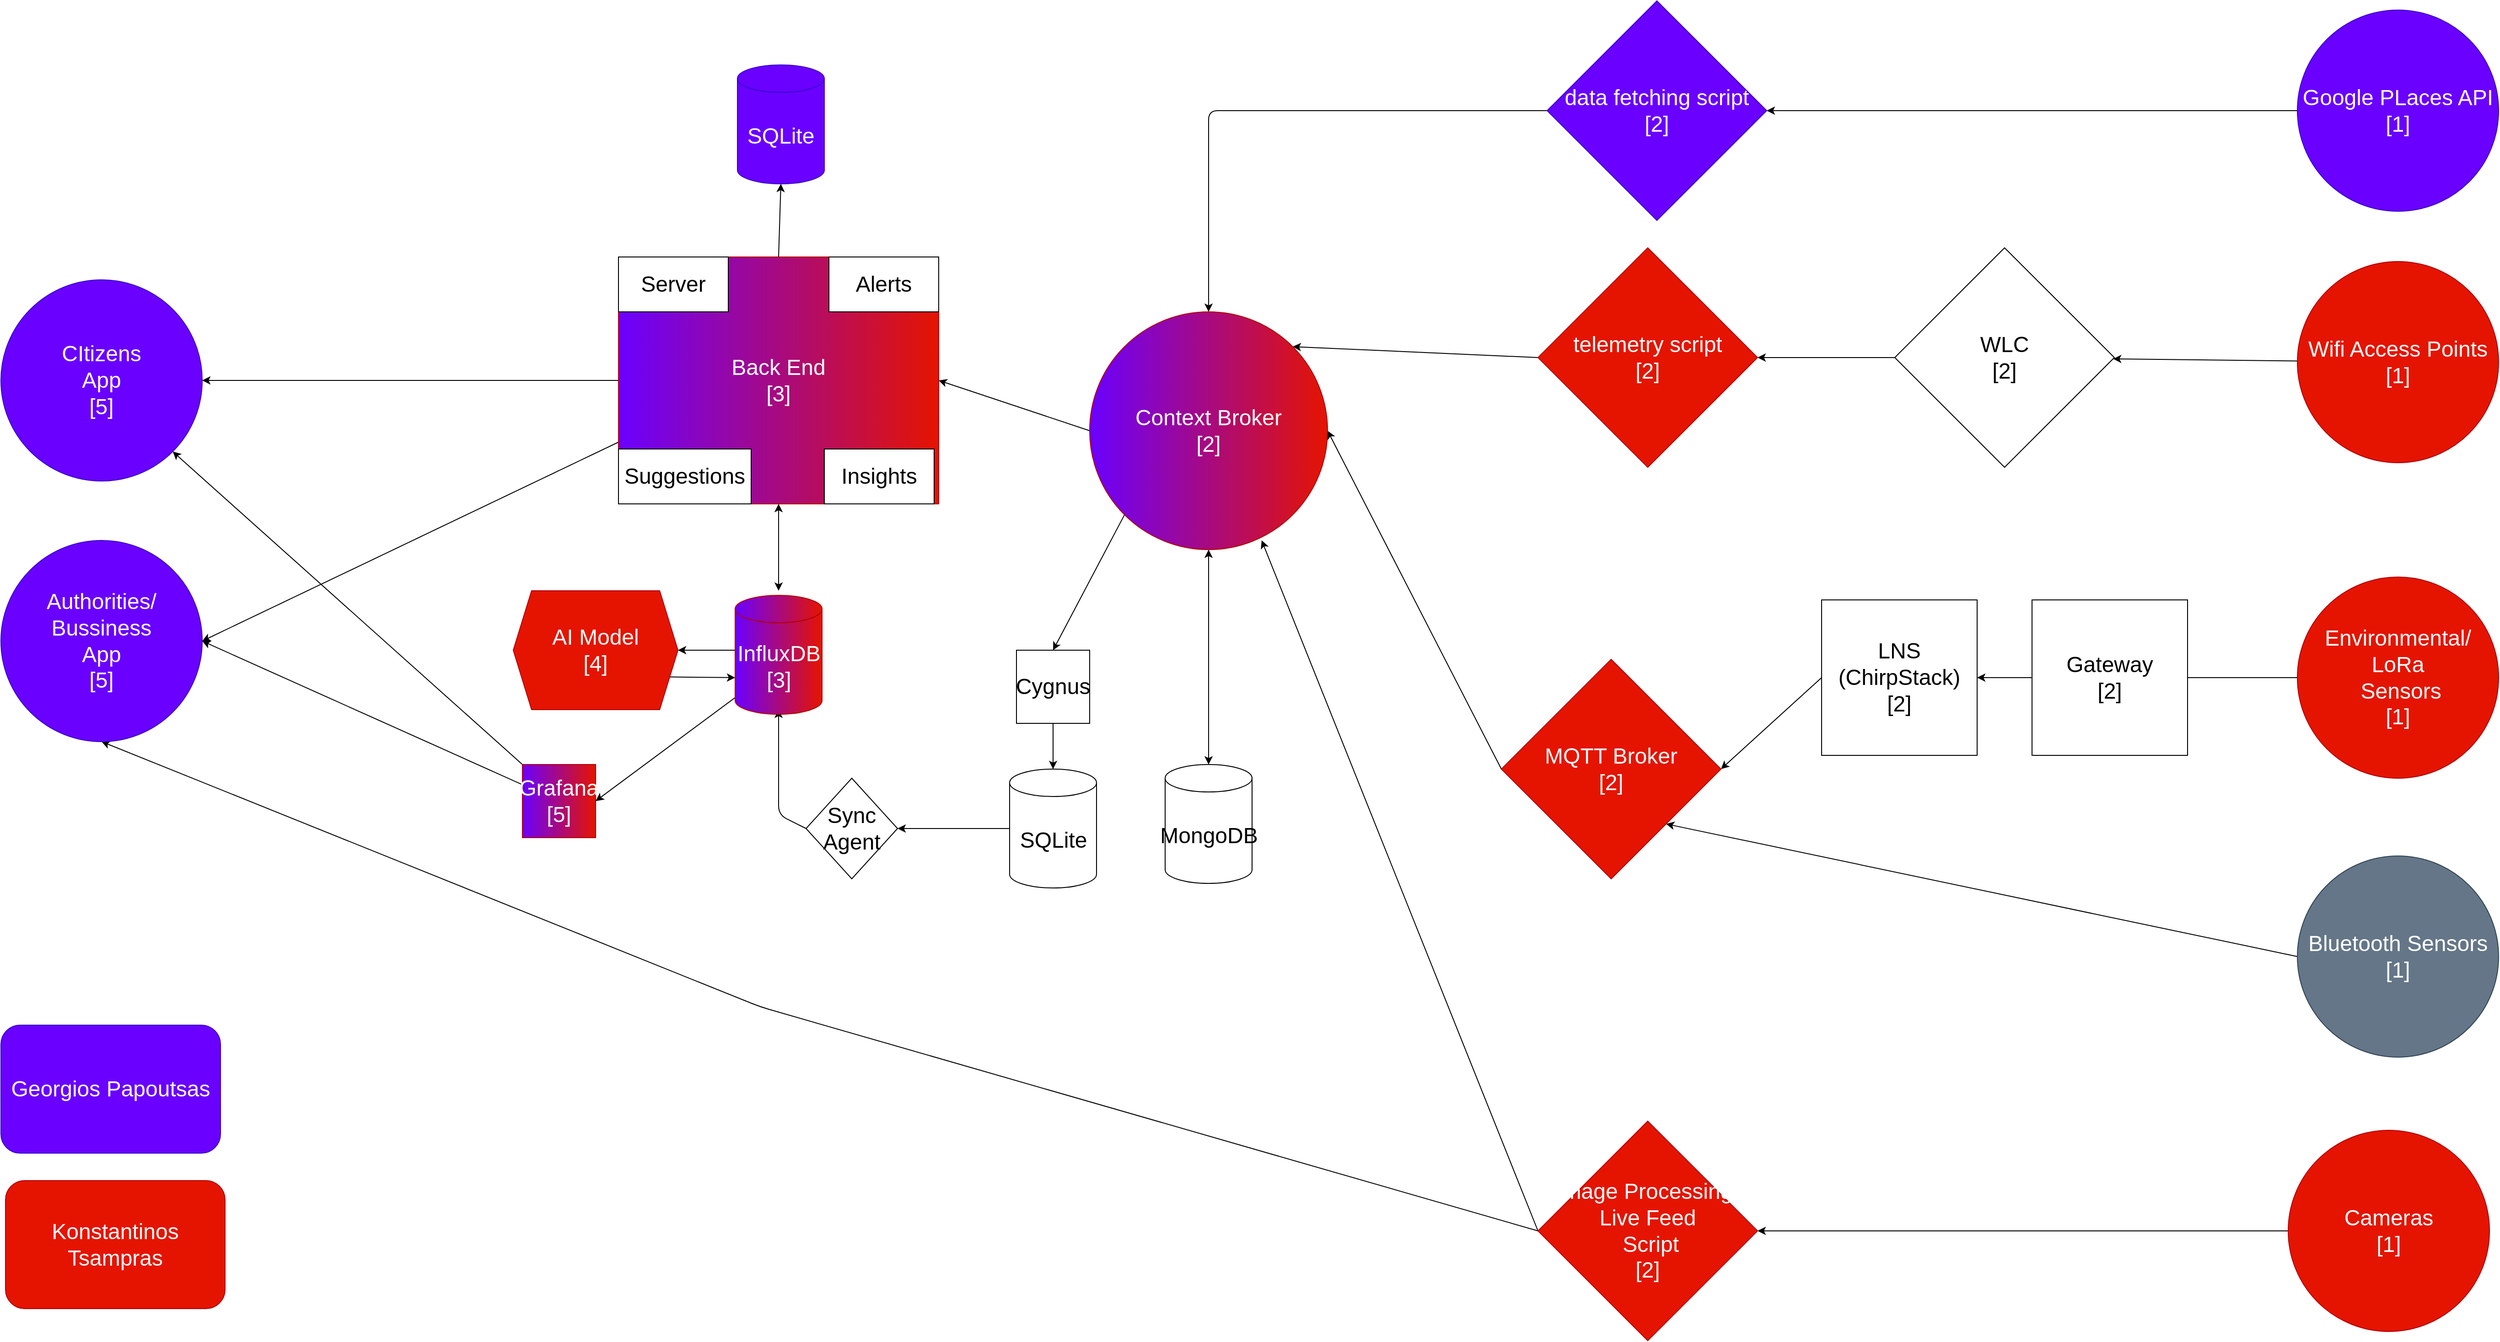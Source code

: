 <mxfile>
    <diagram id="AVJDm6md6waOalohnpmS" name="Page-1">
        <mxGraphModel dx="2310" dy="1298" grid="1" gridSize="10" guides="1" tooltips="1" connect="1" arrows="1" fold="1" page="1" pageScale="1" pageWidth="10000" pageHeight="10000" math="0" shadow="0">
            <root>
                <mxCell id="0"/>
                <mxCell id="1" parent="0"/>
                <mxCell id="472" style="edgeStyle=none;html=1;exitX=0;exitY=0.5;exitDx=0;exitDy=0;entryX=1;entryY=0.5;entryDx=0;entryDy=0;startArrow=none;startFill=0;" parent="1" source="3" target="430" edge="1">
                    <mxGeometry relative="1" as="geometry"/>
                </mxCell>
                <mxCell id="3" value="&lt;font style=&quot;font-size: 24px;&quot;&gt;Google PLaces API&lt;br&gt;[1]&lt;br&gt;&lt;/font&gt;" style="ellipse;whiteSpace=wrap;html=1;fillColor=#6a00ff;fontColor=#ffffff;strokeColor=#3700CC;" parent="1" vertex="1">
                    <mxGeometry x="2830" y="90" width="220" height="220" as="geometry"/>
                </mxCell>
                <mxCell id="507" style="edgeStyle=none;html=1;fontSize=24;" parent="1" source="4" target="503" edge="1">
                    <mxGeometry relative="1" as="geometry"/>
                </mxCell>
                <mxCell id="4" value="&lt;font style=&quot;font-size: 24px;&quot;&gt;Wifi Access Points&lt;br&gt;[1]&lt;br&gt;&lt;/font&gt;" style="ellipse;whiteSpace=wrap;html=1;fillColor=#e51400;fontColor=#ffffff;strokeColor=#B20000;" parent="1" vertex="1">
                    <mxGeometry x="2830" y="365" width="220" height="220" as="geometry"/>
                </mxCell>
                <mxCell id="442" style="edgeStyle=none;html=1;exitX=0;exitY=0.5;exitDx=0;exitDy=0;entryX=1;entryY=0.5;entryDx=0;entryDy=0;" parent="1" source="5" target="437" edge="1">
                    <mxGeometry relative="1" as="geometry">
                        <Array as="points">
                            <mxPoint x="2680" y="820"/>
                        </Array>
                        <mxPoint x="2500" y="880" as="sourcePoint"/>
                    </mxGeometry>
                </mxCell>
                <mxCell id="5" value="&lt;font style=&quot;font-size: 24px;&quot;&gt;Environmental/&lt;br&gt;LoRa&lt;br&gt;&amp;nbsp;Sensors&lt;br&gt;[1]&lt;br&gt;&lt;/font&gt;" style="ellipse;whiteSpace=wrap;html=1;fillColor=#e51400;fontColor=#ffffff;strokeColor=#B20000;" parent="1" vertex="1">
                    <mxGeometry x="2830" y="710" width="220" height="220" as="geometry"/>
                </mxCell>
                <mxCell id="440" style="edgeStyle=none;html=1;exitX=0;exitY=0.5;exitDx=0;exitDy=0;entryX=1;entryY=1;entryDx=0;entryDy=0;" parent="1" source="6" target="434" edge="1">
                    <mxGeometry relative="1" as="geometry">
                        <mxPoint x="2250" y="1140" as="targetPoint"/>
                    </mxGeometry>
                </mxCell>
                <mxCell id="6" value="&lt;font style=&quot;font-size: 24px;&quot;&gt;Bluetooth Sensors&lt;br&gt;[1]&lt;br&gt;&lt;/font&gt;" style="ellipse;whiteSpace=wrap;html=1;fillColor=#647687;fontColor=#ffffff;strokeColor=#314354;" parent="1" vertex="1">
                    <mxGeometry x="2830" y="1015" width="220" height="220" as="geometry"/>
                </mxCell>
                <mxCell id="444" style="edgeStyle=none;html=1;exitX=0;exitY=0.5;exitDx=0;exitDy=0;entryX=1;entryY=0.5;entryDx=0;entryDy=0;" parent="1" source="7" target="509" edge="1">
                    <mxGeometry relative="1" as="geometry">
                        <mxPoint x="2250" y="1360" as="targetPoint"/>
                    </mxGeometry>
                </mxCell>
                <mxCell id="7" value="&lt;font style=&quot;font-size: 24px;&quot;&gt;Cameras&lt;br&gt;[1]&lt;br&gt;&lt;/font&gt;" style="ellipse;whiteSpace=wrap;html=1;fillColor=#e51400;fontColor=#ffffff;strokeColor=#B20000;" parent="1" vertex="1">
                    <mxGeometry x="2820" y="1315" width="220" height="220" as="geometry"/>
                </mxCell>
                <mxCell id="429" value="&lt;font style=&quot;font-size: 24px;&quot;&gt;CItizens&lt;br&gt;App&lt;br&gt;[5]&lt;br&gt;&lt;/font&gt;" style="ellipse;whiteSpace=wrap;html=1;fillColor=#6a00ff;fontColor=#ffffff;strokeColor=#3700CC;" parent="1" vertex="1">
                    <mxGeometry x="320" y="385" width="220" height="220" as="geometry"/>
                </mxCell>
                <mxCell id="451" style="edgeStyle=none;html=1;exitX=0;exitY=0.5;exitDx=0;exitDy=0;entryX=0.5;entryY=0;entryDx=0;entryDy=0;startArrow=none;startFill=0;" parent="1" source="430" target="447" edge="1">
                    <mxGeometry relative="1" as="geometry">
                        <mxPoint x="2130.0" y="200" as="sourcePoint"/>
                        <Array as="points">
                            <mxPoint x="1640" y="200"/>
                        </Array>
                    </mxGeometry>
                </mxCell>
                <mxCell id="430" value="&lt;font style=&quot;font-size: 24px;&quot;&gt;data fetching script&lt;br&gt;[2]&lt;br&gt;&lt;/font&gt;" style="rhombus;whiteSpace=wrap;html=1;fillColor=#6a00ff;fontColor=#ffffff;strokeColor=#3700CC;" parent="1" vertex="1">
                    <mxGeometry x="2010" y="80" width="240" height="240" as="geometry"/>
                </mxCell>
                <mxCell id="452" style="edgeStyle=none;html=1;exitX=0;exitY=0.5;exitDx=0;exitDy=0;entryX=1;entryY=0;entryDx=0;entryDy=0;startArrow=none;startFill=0;" parent="1" source="502" target="447" edge="1">
                    <mxGeometry relative="1" as="geometry"/>
                </mxCell>
                <mxCell id="436" style="edgeStyle=none;html=1;exitX=0;exitY=0.5;exitDx=0;exitDy=0;entryX=1;entryY=0.5;entryDx=0;entryDy=0;" parent="1" source="503" target="502" edge="1">
                    <mxGeometry relative="1" as="geometry">
                        <mxPoint x="2360" y="470" as="sourcePoint"/>
                        <mxPoint x="2260" y="470" as="targetPoint"/>
                    </mxGeometry>
                </mxCell>
                <mxCell id="453" style="edgeStyle=none;html=1;exitX=0;exitY=0.5;exitDx=0;exitDy=0;entryX=1;entryY=0.5;entryDx=0;entryDy=0;startArrow=none;startFill=0;" parent="1" source="434" target="447" edge="1">
                    <mxGeometry relative="1" as="geometry">
                        <Array as="points"/>
                    </mxGeometry>
                </mxCell>
                <mxCell id="434" value="&lt;font style=&quot;font-size: 24px;&quot;&gt;MQTT Broker&lt;br&gt;[2]&lt;br&gt;&lt;/font&gt;" style="rhombus;whiteSpace=wrap;html=1;fillColor=#e51400;fontColor=#ffffff;strokeColor=#B20000;" parent="1" vertex="1">
                    <mxGeometry x="1960" y="800" width="240" height="240" as="geometry"/>
                </mxCell>
                <mxCell id="512" style="edgeStyle=none;html=1;exitX=0;exitY=0.5;exitDx=0;exitDy=0;fontSize=24;" parent="1" source="437" target="510" edge="1">
                    <mxGeometry relative="1" as="geometry"/>
                </mxCell>
                <mxCell id="437" value="&lt;font style=&quot;font-size: 24px;&quot;&gt;Gateway&lt;br&gt;[2]&lt;br&gt;&lt;/font&gt;" style="whiteSpace=wrap;html=1;aspect=fixed;" parent="1" vertex="1">
                    <mxGeometry x="2540" y="735" width="170" height="170" as="geometry"/>
                </mxCell>
                <mxCell id="455" style="edgeStyle=none;html=1;entryX=0.723;entryY=0.961;entryDx=0;entryDy=0;entryPerimeter=0;startArrow=none;startFill=0;exitX=0;exitY=0.5;exitDx=0;exitDy=0;" parent="1" source="509" target="447" edge="1">
                    <mxGeometry relative="1" as="geometry">
                        <mxPoint x="2690" y="1530" as="sourcePoint"/>
                    </mxGeometry>
                </mxCell>
                <mxCell id="450" style="edgeStyle=none;html=1;exitX=0.5;exitY=1;exitDx=0;exitDy=0;startArrow=classic;startFill=1;entryX=0.5;entryY=0;entryDx=0;entryDy=0;entryPerimeter=0;" parent="1" source="447" target="501" edge="1">
                    <mxGeometry relative="1" as="geometry">
                        <mxPoint x="1640" y="930" as="targetPoint"/>
                    </mxGeometry>
                </mxCell>
                <mxCell id="459" style="edgeStyle=none;html=1;exitX=0;exitY=1;exitDx=0;exitDy=0;entryX=0.5;entryY=0;entryDx=0;entryDy=0;startArrow=none;startFill=0;" parent="1" source="447" target="456" edge="1">
                    <mxGeometry relative="1" as="geometry"/>
                </mxCell>
                <mxCell id="465" style="edgeStyle=none;html=1;exitX=0;exitY=0.5;exitDx=0;exitDy=0;entryX=1;entryY=0.5;entryDx=0;entryDy=0;startArrow=none;startFill=0;" parent="1" source="447" target="496" edge="1">
                    <mxGeometry relative="1" as="geometry">
                        <mxPoint x="1355" y="440" as="targetPoint"/>
                    </mxGeometry>
                </mxCell>
                <mxCell id="447" value="&lt;font style=&quot;font-size: 24px;&quot;&gt;Context Broker&lt;br&gt;[2]&lt;br&gt;&lt;/font&gt;" style="ellipse;whiteSpace=wrap;html=1;aspect=fixed;fillColor=#e51400;fontColor=#ffffff;strokeColor=#B20000;gradientDirection=west;gradientColor=#6A00FF;" parent="1" vertex="1">
                    <mxGeometry x="1510" y="420" width="260" height="260" as="geometry"/>
                </mxCell>
                <mxCell id="458" style="edgeStyle=none;html=1;exitX=0.5;exitY=1;exitDx=0;exitDy=0;entryX=0.5;entryY=0;entryDx=0;entryDy=0;entryPerimeter=0;startArrow=none;startFill=0;" parent="1" source="456" target="500" edge="1">
                    <mxGeometry relative="1" as="geometry">
                        <mxPoint x="1480" y="930" as="targetPoint"/>
                    </mxGeometry>
                </mxCell>
                <mxCell id="456" value="&lt;font style=&quot;font-size: 24px;&quot;&gt;Cygnus&lt;/font&gt;" style="whiteSpace=wrap;html=1;aspect=fixed;" parent="1" vertex="1">
                    <mxGeometry x="1430" y="790" width="80" height="80" as="geometry"/>
                </mxCell>
                <mxCell id="462" style="edgeStyle=none;html=1;exitX=0;exitY=0.5;exitDx=0;exitDy=0;exitPerimeter=0;startArrow=none;startFill=0;entryX=1;entryY=0.5;entryDx=0;entryDy=0;" parent="1" source="500" target="461" edge="1">
                    <mxGeometry relative="1" as="geometry">
                        <mxPoint x="1340" y="970" as="targetPoint"/>
                        <mxPoint x="1440" y="995" as="sourcePoint"/>
                    </mxGeometry>
                </mxCell>
                <mxCell id="480" style="edgeStyle=none;html=1;exitX=0;exitY=1;exitDx=0;exitDy=-15;exitPerimeter=0;entryX=1;entryY=0.5;entryDx=0;entryDy=0;startArrow=none;startFill=0;endArrow=classic;endFill=1;" parent="1" target="479" edge="1">
                    <mxGeometry relative="1" as="geometry">
                        <mxPoint x="1125" y="840" as="sourcePoint"/>
                    </mxGeometry>
                </mxCell>
                <mxCell id="463" style="edgeStyle=none;html=1;exitX=0;exitY=0.5;exitDx=0;exitDy=0;entryX=0.5;entryY=1;entryDx=0;entryDy=0;entryPerimeter=0;startArrow=none;startFill=0;" parent="1" source="461" edge="1">
                    <mxGeometry relative="1" as="geometry">
                        <Array as="points">
                            <mxPoint x="1170" y="970"/>
                        </Array>
                        <mxPoint x="1170" y="855" as="targetPoint"/>
                    </mxGeometry>
                </mxCell>
                <mxCell id="461" value="&lt;font style=&quot;font-size: 24px;&quot;&gt;Sync Agent&lt;/font&gt;" style="rhombus;whiteSpace=wrap;html=1;" parent="1" vertex="1">
                    <mxGeometry x="1200" y="930" width="100" height="110" as="geometry"/>
                </mxCell>
                <mxCell id="468" style="edgeStyle=none;html=1;exitX=0.5;exitY=1;exitDx=0;exitDy=0;entryX=0.5;entryY=0;entryDx=0;entryDy=0;entryPerimeter=0;startArrow=classic;startFill=1;" parent="1" source="496" edge="1">
                    <mxGeometry relative="1" as="geometry">
                        <mxPoint x="1170" y="580" as="sourcePoint"/>
                        <mxPoint x="1170" y="725" as="targetPoint"/>
                    </mxGeometry>
                </mxCell>
                <mxCell id="470" style="edgeStyle=none;html=1;exitX=0;exitY=0.5;exitDx=0;exitDy=0;entryX=1;entryY=0.5;entryDx=0;entryDy=0;startArrow=none;startFill=0;" parent="1" source="496" target="429" edge="1">
                    <mxGeometry relative="1" as="geometry">
                        <mxPoint x="985" y="440" as="sourcePoint"/>
                    </mxGeometry>
                </mxCell>
                <mxCell id="476" style="edgeStyle=none;html=1;exitX=0;exitY=0.75;exitDx=0;exitDy=0;entryX=1;entryY=0.5;entryDx=0;entryDy=0;startArrow=none;startFill=0;" parent="1" source="496" target="471" edge="1">
                    <mxGeometry relative="1" as="geometry">
                        <mxPoint x="994.487" y="506.41" as="sourcePoint"/>
                    </mxGeometry>
                </mxCell>
                <mxCell id="478" style="edgeStyle=none;html=1;exitX=0.5;exitY=0;exitDx=0;exitDy=0;entryX=0.5;entryY=1;entryDx=0;entryDy=0;entryPerimeter=0;startArrow=none;startFill=0;" parent="1" source="496" target="477" edge="1">
                    <mxGeometry relative="1" as="geometry">
                        <mxPoint x="1170" y="300" as="sourcePoint"/>
                    </mxGeometry>
                </mxCell>
                <mxCell id="467" style="edgeStyle=none;html=1;exitX=1;exitY=0.5;exitDx=0;exitDy=0;entryX=0;entryY=0.5;entryDx=0;entryDy=0;entryPerimeter=0;startArrow=classic;startFill=1;endArrow=none;endFill=0;" parent="1" source="466" edge="1">
                    <mxGeometry relative="1" as="geometry">
                        <Array as="points"/>
                        <mxPoint x="1125" y="790" as="targetPoint"/>
                    </mxGeometry>
                </mxCell>
                <mxCell id="513" style="edgeStyle=none;html=1;exitX=1;exitY=0.75;exitDx=0;exitDy=0;entryX=0;entryY=0;entryDx=0;entryDy=90;entryPerimeter=0;" parent="1" source="466" target="499" edge="1">
                    <mxGeometry relative="1" as="geometry"/>
                </mxCell>
                <mxCell id="466" value="&lt;font style=&quot;font-size: 24px;&quot;&gt;AI Model&lt;br&gt;[4]&lt;br&gt;&lt;/font&gt;" style="shape=hexagon;perimeter=hexagonPerimeter2;whiteSpace=wrap;html=1;fixedSize=1;fillColor=#e51400;fontColor=#ffffff;strokeColor=#B20000;" parent="1" vertex="1">
                    <mxGeometry x="880" y="725" width="180" height="130" as="geometry"/>
                </mxCell>
                <mxCell id="483" style="edgeStyle=none;html=1;exitX=0.5;exitY=1;exitDx=0;exitDy=0;fontSize=24;startArrow=classic;startFill=1;endArrow=none;endFill=0;entryX=0;entryY=0.5;entryDx=0;entryDy=0;" parent="1" source="471" target="509" edge="1">
                    <mxGeometry relative="1" as="geometry">
                        <mxPoint x="2610" y="1360" as="targetPoint"/>
                        <Array as="points">
                            <mxPoint x="1150" y="1180"/>
                        </Array>
                    </mxGeometry>
                </mxCell>
                <mxCell id="471" value="&lt;font style=&quot;font-size: 24px;&quot;&gt;Authorities/&lt;br&gt;Bussiness&lt;br&gt;App&lt;br&gt;[5]&lt;br&gt;&lt;/font&gt;" style="ellipse;whiteSpace=wrap;html=1;fillColor=#6a00ff;fontColor=#ffffff;strokeColor=#3700CC;" parent="1" vertex="1">
                    <mxGeometry x="320" y="670" width="220" height="220" as="geometry"/>
                </mxCell>
                <mxCell id="477" value="&lt;font style=&quot;font-size: 24px;&quot;&gt;SQLite&lt;/font&gt;" style="shape=cylinder3;whiteSpace=wrap;html=1;boundedLbl=1;backgroundOutline=1;size=15;fillColor=#6a00ff;fontColor=#ffffff;strokeColor=#3700CC;" parent="1" vertex="1">
                    <mxGeometry x="1125" y="150" width="95" height="130" as="geometry"/>
                </mxCell>
                <mxCell id="481" style="edgeStyle=none;html=1;entryX=1;entryY=0.5;entryDx=0;entryDy=0;startArrow=none;startFill=0;endArrow=classic;endFill=1;" parent="1" source="479" target="471" edge="1">
                    <mxGeometry relative="1" as="geometry"/>
                </mxCell>
                <mxCell id="482" style="edgeStyle=none;html=1;exitX=0;exitY=0;exitDx=0;exitDy=0;entryX=1;entryY=1;entryDx=0;entryDy=0;startArrow=none;startFill=0;endArrow=classic;endFill=1;" parent="1" source="479" target="429" edge="1">
                    <mxGeometry relative="1" as="geometry"/>
                </mxCell>
                <mxCell id="479" value="&lt;font style=&quot;font-size: 24px;&quot;&gt;Grafana&lt;br&gt;[5]&lt;br&gt;&lt;/font&gt;" style="whiteSpace=wrap;html=1;aspect=fixed;fillColor=#e51400;fontColor=#ffffff;strokeColor=#B20000;gradientColor=#6A00FF;gradientDirection=west;" parent="1" vertex="1">
                    <mxGeometry x="890" y="915" width="80" height="80" as="geometry"/>
                </mxCell>
                <mxCell id="496" value="&lt;font style=&quot;font-size: 24px;&quot;&gt;Back End&lt;br&gt;[3]&lt;br&gt;&lt;/font&gt;" style="rounded=0;whiteSpace=wrap;html=1;fillColor=#e51400;fontColor=#ffffff;strokeColor=#B20000;gradientColor=#6A00FF;gradientDirection=west;" parent="1" vertex="1">
                    <mxGeometry x="995" y="360" width="350" height="270" as="geometry"/>
                </mxCell>
                <mxCell id="490" value="Server" style="rounded=0;whiteSpace=wrap;html=1;fontSize=24;movable=1;resizable=1;rotatable=1;deletable=1;editable=1;connectable=1;" parent="1" vertex="1">
                    <mxGeometry x="995" y="360" width="120" height="60" as="geometry"/>
                </mxCell>
                <mxCell id="491" value="Alerts" style="rounded=0;whiteSpace=wrap;html=1;fontSize=24;movable=1;resizable=1;rotatable=1;deletable=1;editable=1;connectable=1;" parent="1" vertex="1">
                    <mxGeometry x="1225" y="360" width="120" height="60" as="geometry"/>
                </mxCell>
                <mxCell id="497" value="Suggestions" style="rounded=0;whiteSpace=wrap;html=1;fontSize=24;" parent="1" vertex="1">
                    <mxGeometry x="995" y="570" width="145" height="60" as="geometry"/>
                </mxCell>
                <mxCell id="498" value="Insights" style="rounded=0;whiteSpace=wrap;html=1;fontSize=24;" parent="1" vertex="1">
                    <mxGeometry x="1220" y="570" width="120" height="60" as="geometry"/>
                </mxCell>
                <mxCell id="499" value="&lt;font style=&quot;font-size: 24px;&quot;&gt;InfluxDB&lt;br&gt;[3]&lt;br&gt;&lt;/font&gt;" style="shape=cylinder3;whiteSpace=wrap;html=1;boundedLbl=1;backgroundOutline=1;size=15;fillColor=#e51400;fontColor=#ffffff;strokeColor=#B20000;gradientColor=#6A00FF;gradientDirection=west;" parent="1" vertex="1">
                    <mxGeometry x="1122.5" y="730" width="95" height="130" as="geometry"/>
                </mxCell>
                <mxCell id="500" value="&lt;font style=&quot;font-size: 24px;&quot;&gt;SQLite&lt;/font&gt;" style="shape=cylinder3;whiteSpace=wrap;html=1;boundedLbl=1;backgroundOutline=1;size=15;fillColor=none;" parent="1" vertex="1">
                    <mxGeometry x="1422.5" y="920" width="95" height="130" as="geometry"/>
                </mxCell>
                <mxCell id="501" value="&lt;font style=&quot;font-size: 24px;&quot;&gt;MongoDB&lt;/font&gt;" style="shape=cylinder3;whiteSpace=wrap;html=1;boundedLbl=1;backgroundOutline=1;size=15;" parent="1" vertex="1">
                    <mxGeometry x="1592.5" y="915" width="95" height="130" as="geometry"/>
                </mxCell>
                <mxCell id="503" value="&lt;font style=&quot;font-size: 24px;&quot;&gt;WLC&lt;br&gt;[2]&lt;br&gt;&lt;/font&gt;" style="rhombus;whiteSpace=wrap;html=1;" parent="1" vertex="1">
                    <mxGeometry x="2390" y="350" width="240" height="240" as="geometry"/>
                </mxCell>
                <mxCell id="502" value="&lt;font style=&quot;font-size: 24px;&quot;&gt;telemetry script&lt;br&gt;[2]&lt;br&gt;&lt;/font&gt;" style="rhombus;whiteSpace=wrap;html=1;fillColor=#e51400;fontColor=#ffffff;strokeColor=#B20000;" parent="1" vertex="1">
                    <mxGeometry x="2000" y="350" width="240" height="240" as="geometry"/>
                </mxCell>
                <mxCell id="509" value="&lt;span style=&quot;font-size: 24px;&quot;&gt;Image Processing/&lt;/span&gt;&lt;br style=&quot;font-size: 24px;&quot;&gt;&lt;span style=&quot;font-size: 24px;&quot;&gt;Live Feed&lt;/span&gt;&lt;br style=&quot;font-size: 24px;&quot;&gt;&lt;span style=&quot;font-size: 24px;&quot;&gt;&amp;nbsp;Script&lt;br&gt;[2]&lt;br&gt;&lt;/span&gt;" style="rhombus;whiteSpace=wrap;html=1;fillColor=#e51400;fontColor=#ffffff;strokeColor=#B20000;" parent="1" vertex="1">
                    <mxGeometry x="2000" y="1305" width="240" height="240" as="geometry"/>
                </mxCell>
                <mxCell id="511" style="edgeStyle=none;html=1;exitX=0;exitY=0.5;exitDx=0;exitDy=0;entryX=1;entryY=0.5;entryDx=0;entryDy=0;fontSize=24;" parent="1" source="510" target="434" edge="1">
                    <mxGeometry relative="1" as="geometry"/>
                </mxCell>
                <mxCell id="510" value="&lt;font style=&quot;font-size: 24px;&quot;&gt;LNS&lt;br&gt;(ChirpStack)&lt;br&gt;[2]&lt;br&gt;&lt;/font&gt;" style="whiteSpace=wrap;html=1;aspect=fixed;" parent="1" vertex="1">
                    <mxGeometry x="2310" y="735" width="170" height="170" as="geometry"/>
                </mxCell>
                <mxCell id="514" value="&lt;font style=&quot;font-size: 24px;&quot;&gt;Georgios Papoutsas&lt;/font&gt;" style="rounded=1;whiteSpace=wrap;html=1;gradientDirection=west;fillColor=#6a00ff;fontColor=#ffffff;strokeColor=#3700CC;" vertex="1" parent="1">
                    <mxGeometry x="320" y="1200" width="240" height="140" as="geometry"/>
                </mxCell>
                <mxCell id="515" value="&lt;font style=&quot;font-size: 24px;&quot;&gt;Konstantinos Tsampras&lt;/font&gt;" style="rounded=1;whiteSpace=wrap;html=1;gradientDirection=west;fillColor=#e51400;fontColor=#ffffff;strokeColor=#B20000;" vertex="1" parent="1">
                    <mxGeometry x="325" y="1370" width="240" height="140" as="geometry"/>
                </mxCell>
            </root>
        </mxGraphModel>
    </diagram>
</mxfile>